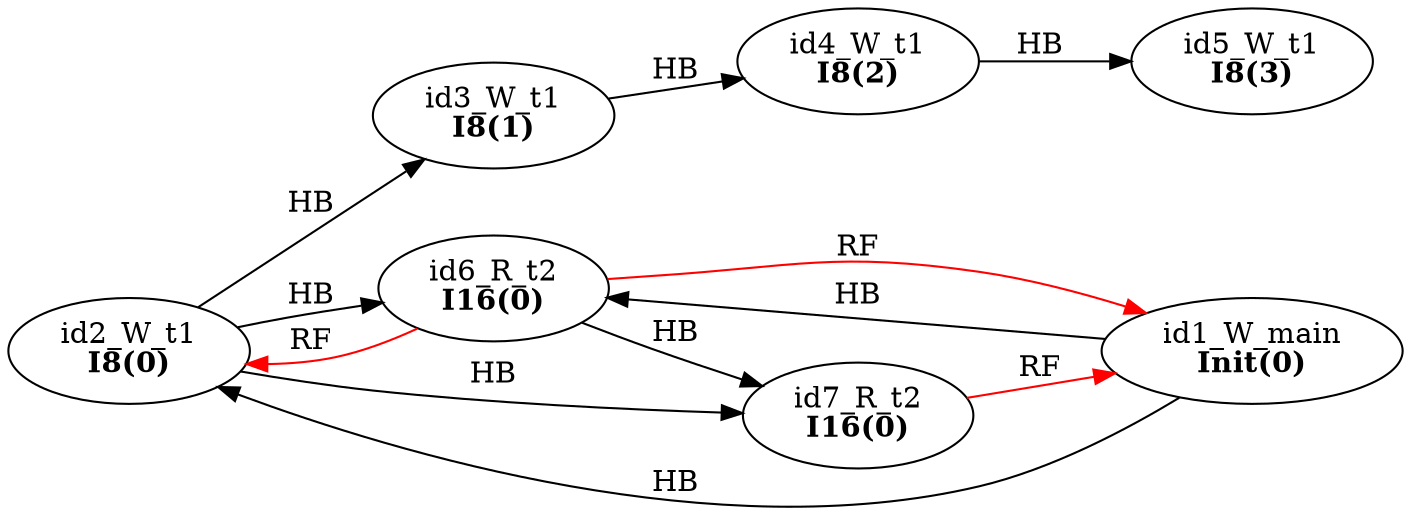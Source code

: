 digraph memory_model {
rankdir=LR;
splines=true; esep=0.5;
id2_W_t1 -> id3_W_t1 [label = "HB", color="black"];
id3_W_t1 -> id4_W_t1 [label = "HB", color="black"];
id4_W_t1 -> id5_W_t1 [label = "HB", color="black"];
id6_R_t2 -> id7_R_t2 [label = "HB", color="black"];
id1_W_main -> id2_W_t1 [label = "HB", color="black"];
id1_W_main -> id6_R_t2 [label = "HB", color="black"];
id2_W_t1 -> id6_R_t2 [label = "HB", color="black"];
id2_W_t1 -> id7_R_t2 [label = "HB", color="black"];
id6_R_t2 -> id1_W_main [label = "RF", color="red"];
id6_R_t2 -> id2_W_t1 [label = "RF", color="red"];
id7_R_t2 -> id1_W_main [label = "RF", color="red"];
id1_W_main [label=<id1_W_main<br/><B>Init(0)</B>>, pos="2.5,8!"]
id2_W_t1 [label=<id2_W_t1<br/><B>I8(0)</B>>, pos="0,6!"]
id3_W_t1 [label=<id3_W_t1<br/><B>I8(1)</B>>, pos="0,4!"]
id4_W_t1 [label=<id4_W_t1<br/><B>I8(2)</B>>, pos="0,2!"]
id5_W_t1 [label=<id5_W_t1<br/><B>I8(3)</B>>, pos="0,0!"]
id6_R_t2 [label=<id6_R_t2<br/><B>I16(0)</B>>, pos="5,6!"]
id7_R_t2 [label=<id7_R_t2<br/><B>I16(0)</B>>, pos="5,4!"]
}